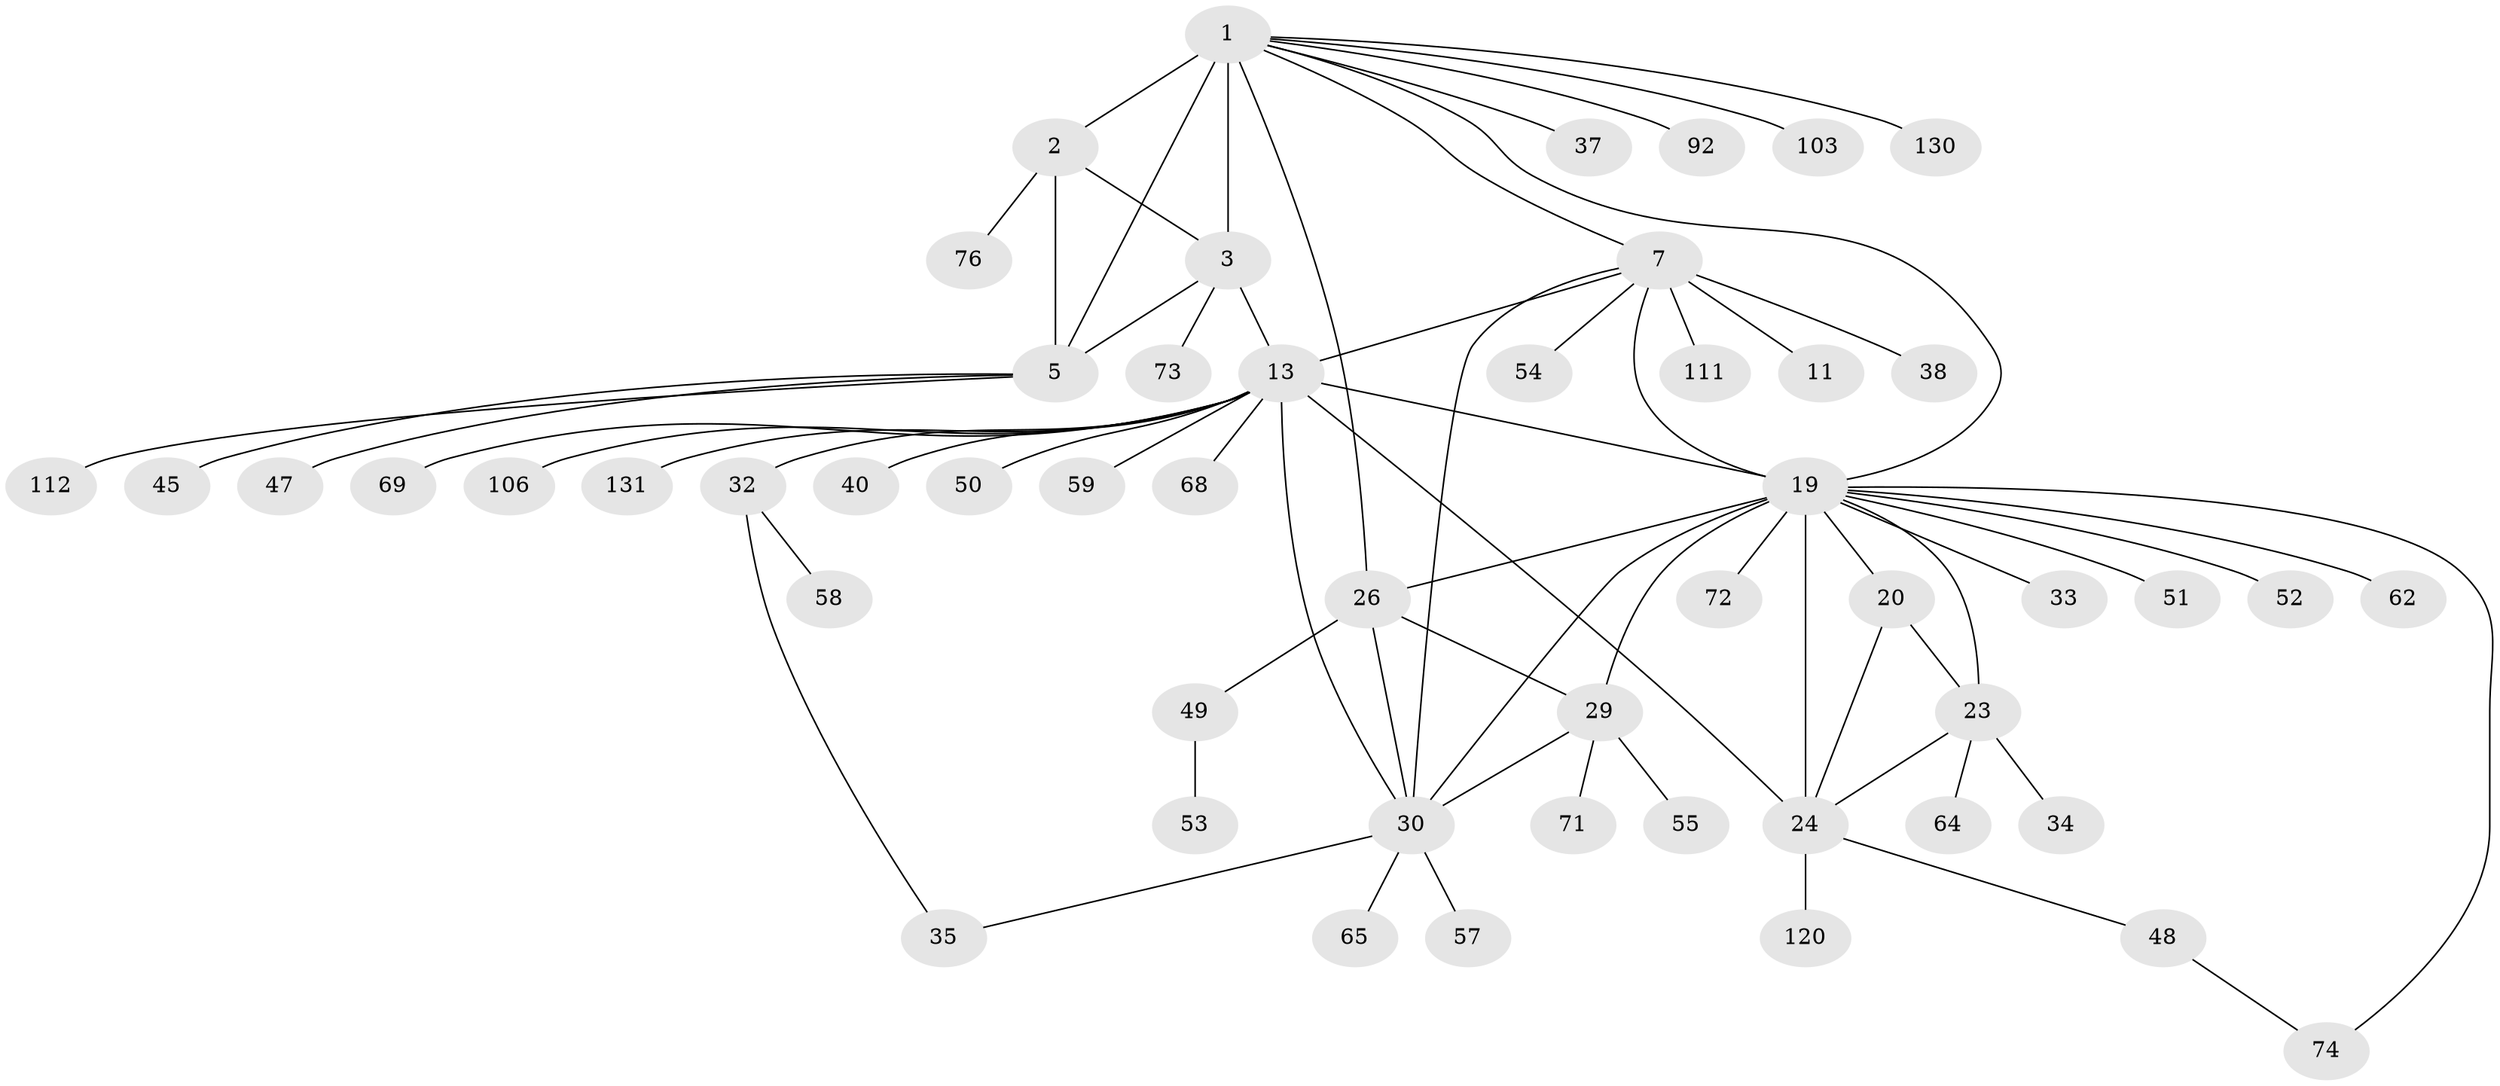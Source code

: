 // original degree distribution, {7: 0.04580152671755725, 11: 0.007633587786259542, 10: 0.04580152671755725, 8: 0.03816793893129771, 12: 0.015267175572519083, 6: 0.022900763358778626, 5: 0.022900763358778626, 9: 0.022900763358778626, 13: 0.007633587786259542, 1: 0.5725190839694656, 3: 0.03816793893129771, 2: 0.15267175572519084, 4: 0.007633587786259542}
// Generated by graph-tools (version 1.1) at 2025/19/03/04/25 18:19:52]
// undirected, 52 vertices, 69 edges
graph export_dot {
graph [start="1"]
  node [color=gray90,style=filled];
  1 [super="+4"];
  2 [super="+63+77+79+99+56"];
  3;
  5 [super="+6+96+82+61"];
  7 [super="+9+12+87+93+94+88+78+8+43"];
  11;
  13 [super="+15+16+31+14"];
  19 [super="+21+70+22"];
  20 [super="+129+66"];
  23;
  24 [super="+67"];
  26 [super="+42+86+100+28"];
  29 [super="+107+110+44"];
  30 [super="+39"];
  32;
  33;
  34 [super="+113"];
  35;
  37;
  38;
  40;
  45;
  47;
  48;
  49;
  50 [super="+90"];
  51;
  52;
  53;
  54;
  55;
  57 [super="+80+81"];
  58;
  59 [super="+60"];
  62;
  64;
  65 [super="+116"];
  68;
  69;
  71 [super="+121"];
  72;
  73;
  74;
  76;
  92;
  103;
  106;
  111 [super="+123"];
  112;
  120;
  130;
  131;
  1 -- 2 [weight=2];
  1 -- 3 [weight=2];
  1 -- 5 [weight=4];
  1 -- 92;
  1 -- 130;
  1 -- 37;
  1 -- 7;
  1 -- 103;
  1 -- 19;
  1 -- 26;
  2 -- 3;
  2 -- 5 [weight=2];
  2 -- 76;
  3 -- 5 [weight=2];
  3 -- 73;
  3 -- 13;
  5 -- 112;
  5 -- 45;
  5 -- 47;
  7 -- 11 [weight=5];
  7 -- 111;
  7 -- 19 [weight=2];
  7 -- 13 [weight=2];
  7 -- 30;
  7 -- 38;
  7 -- 54;
  13 -- 30;
  13 -- 32;
  13 -- 69;
  13 -- 24;
  13 -- 59;
  13 -- 50;
  13 -- 68;
  13 -- 40;
  13 -- 19;
  13 -- 131;
  13 -- 106;
  19 -- 20 [weight=3];
  19 -- 23 [weight=3];
  19 -- 24 [weight=3];
  19 -- 52 [weight=2];
  19 -- 72;
  19 -- 74;
  19 -- 51;
  19 -- 26 [weight=4];
  19 -- 62;
  19 -- 29 [weight=2];
  19 -- 30 [weight=2];
  19 -- 33;
  20 -- 23;
  20 -- 24;
  23 -- 24;
  23 -- 34;
  23 -- 64;
  24 -- 48;
  24 -- 120;
  26 -- 29 [weight=2];
  26 -- 30 [weight=2];
  26 -- 49;
  29 -- 30;
  29 -- 71;
  29 -- 55;
  30 -- 35;
  30 -- 57;
  30 -- 65;
  32 -- 35;
  32 -- 58;
  48 -- 74;
  49 -- 53;
}
